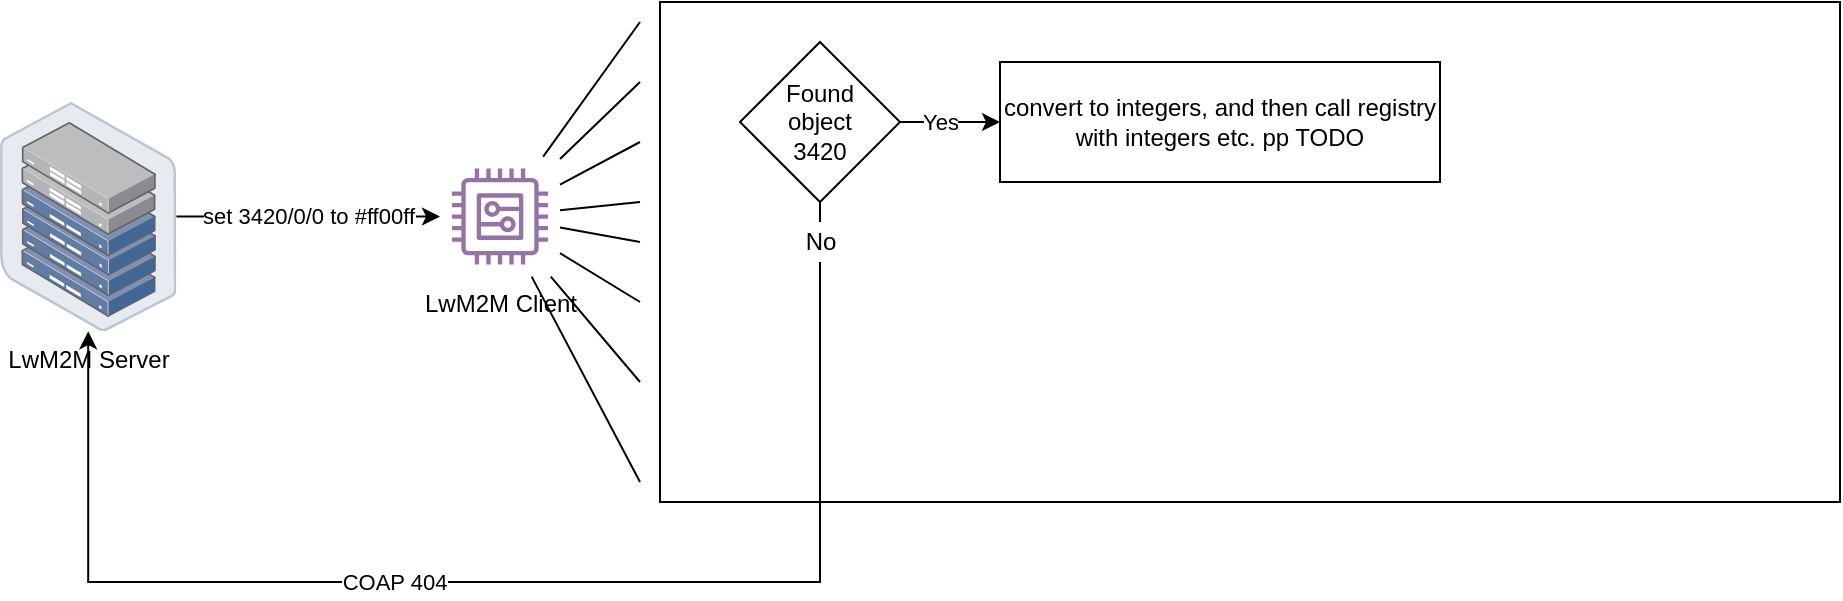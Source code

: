 <mxfile>
    <diagram id="fjN8D4Odn0497USpxgly" name="Page-1">
        <mxGraphModel dx="2543" dy="798" grid="1" gridSize="10" guides="1" tooltips="1" connect="1" arrows="1" fold="1" page="1" pageScale="1" pageWidth="1169" pageHeight="827" background="#FFFFFF" math="0" shadow="0">
            <root>
                <mxCell id="0"/>
                <mxCell id="1" parent="0"/>
                <mxCell id="281" value="" style="rounded=0;whiteSpace=wrap;html=1;" parent="1" vertex="1">
                    <mxGeometry x="-800" y="40" width="590" height="250" as="geometry"/>
                </mxCell>
                <mxCell id="275" value="LwM2M Server" style="points=[];aspect=fixed;html=1;align=center;shadow=0;dashed=0;image;image=img/lib/allied_telesis/storage/Datacenter_Server_Half_Rack_ToR.svg;" parent="1" vertex="1">
                    <mxGeometry x="-1130" y="90" width="88.2" height="114.6" as="geometry"/>
                </mxCell>
                <mxCell id="276" value="set 3420/0/0 to #ff00ff" style="edgeStyle=elbowEdgeStyle;rounded=0;html=1;" parent="1" source="275" target="280" edge="1">
                    <mxGeometry relative="1" as="geometry">
                        <mxPoint x="-950" y="-130" as="sourcePoint"/>
                        <mxPoint x="-920" y="147.3" as="targetPoint"/>
                    </mxGeometry>
                </mxCell>
                <mxCell id="283" value="" style="endArrow=none;html=1;" parent="1" source="280" edge="1">
                    <mxGeometry width="50" height="50" relative="1" as="geometry">
                        <mxPoint x="-920" y="110" as="sourcePoint"/>
                        <mxPoint x="-810" y="50" as="targetPoint"/>
                    </mxGeometry>
                </mxCell>
                <mxCell id="280" value="LwM2M Client" style="sketch=0;outlineConnect=0;strokeColor=#9673a6;fillColor=none;dashed=0;verticalLabelPosition=bottom;verticalAlign=top;align=center;html=1;fontSize=12;fontStyle=0;aspect=fixed;shape=mxgraph.aws4.resourceIcon;resIcon=mxgraph.aws4.generic;" parent="1" vertex="1">
                    <mxGeometry x="-910" y="117.3" width="60" height="60" as="geometry"/>
                </mxCell>
                <mxCell id="284" value="" style="endArrow=none;html=1;" parent="1" source="280" edge="1">
                    <mxGeometry width="50" height="50" relative="1" as="geometry">
                        <mxPoint x="-848.417" y="127.3" as="sourcePoint"/>
                        <mxPoint x="-810" y="80" as="targetPoint"/>
                    </mxGeometry>
                </mxCell>
                <mxCell id="285" value="" style="endArrow=none;html=1;" parent="1" source="280" edge="1">
                    <mxGeometry width="50" height="50" relative="1" as="geometry">
                        <mxPoint x="-840" y="128.457" as="sourcePoint"/>
                        <mxPoint x="-810" y="160" as="targetPoint"/>
                    </mxGeometry>
                </mxCell>
                <mxCell id="286" value="" style="endArrow=none;html=1;" parent="1" source="280" edge="1">
                    <mxGeometry width="50" height="50" relative="1" as="geometry">
                        <mxPoint x="-830" y="138.457" as="sourcePoint"/>
                        <mxPoint x="-810" y="190" as="targetPoint"/>
                    </mxGeometry>
                </mxCell>
                <mxCell id="287" value="" style="endArrow=none;html=1;" parent="1" source="280" edge="1">
                    <mxGeometry width="50" height="50" relative="1" as="geometry">
                        <mxPoint x="-820" y="148.457" as="sourcePoint"/>
                        <mxPoint x="-810" y="230" as="targetPoint"/>
                    </mxGeometry>
                </mxCell>
                <mxCell id="288" value="" style="endArrow=none;html=1;" parent="1" source="280" edge="1">
                    <mxGeometry width="50" height="50" relative="1" as="geometry">
                        <mxPoint x="-810" y="158.457" as="sourcePoint"/>
                        <mxPoint x="-810" y="280" as="targetPoint"/>
                    </mxGeometry>
                </mxCell>
                <mxCell id="289" value="" style="endArrow=none;html=1;" parent="1" source="280" edge="1">
                    <mxGeometry width="50" height="50" relative="1" as="geometry">
                        <mxPoint x="-800" y="168.457" as="sourcePoint"/>
                        <mxPoint x="-810" y="110" as="targetPoint"/>
                    </mxGeometry>
                </mxCell>
                <mxCell id="290" value="" style="endArrow=none;html=1;" parent="1" source="280" edge="1">
                    <mxGeometry width="50" height="50" relative="1" as="geometry">
                        <mxPoint x="-790" y="178.457" as="sourcePoint"/>
                        <mxPoint x="-810" y="140" as="targetPoint"/>
                    </mxGeometry>
                </mxCell>
                <mxCell id="291" value="convert to integers, and then call registry with integers etc. pp TODO" style="rounded=0;whiteSpace=wrap;html=1;" parent="1" vertex="1">
                    <mxGeometry x="-630" y="70" width="220" height="60" as="geometry"/>
                </mxCell>
                <mxCell id="293" value="COAP 404" style="edgeStyle=elbowEdgeStyle;rounded=0;html=1;startArrow=none;" edge="1" parent="1" source="297" target="275">
                    <mxGeometry x="0.145" relative="1" as="geometry">
                        <mxPoint x="-720" y="190" as="targetPoint"/>
                        <mxPoint as="offset"/>
                        <Array as="points">
                            <mxPoint x="-820" y="330"/>
                        </Array>
                    </mxGeometry>
                </mxCell>
                <mxCell id="294" value="Found &lt;br&gt;object&lt;br&gt;3420" style="rhombus;whiteSpace=wrap;html=1;" vertex="1" parent="1">
                    <mxGeometry x="-760" y="60" width="80" height="80" as="geometry"/>
                </mxCell>
                <mxCell id="297" value="No" style="text;html=1;align=center;verticalAlign=middle;resizable=0;points=[];autosize=1;strokeColor=none;fillColor=none;" vertex="1" parent="1">
                    <mxGeometry x="-735" y="150" width="30" height="20" as="geometry"/>
                </mxCell>
                <mxCell id="298" value="" style="edgeStyle=elbowEdgeStyle;rounded=0;html=1;endArrow=none;" edge="1" parent="1" source="294" target="297">
                    <mxGeometry x="0.145" relative="1" as="geometry">
                        <mxPoint x="-1085.9" y="204.6" as="targetPoint"/>
                        <mxPoint as="offset"/>
                        <mxPoint x="-720" y="140" as="sourcePoint"/>
                        <Array as="points"/>
                    </mxGeometry>
                </mxCell>
                <mxCell id="299" value="Yes" style="edgeStyle=elbowEdgeStyle;rounded=0;html=1;" edge="1" parent="1" source="294" target="291">
                    <mxGeometry x="-0.2" relative="1" as="geometry">
                        <mxPoint x="-620" y="-130" as="targetPoint"/>
                        <mxPoint as="offset"/>
                        <mxPoint x="-660" y="-130" as="sourcePoint"/>
                    </mxGeometry>
                </mxCell>
            </root>
        </mxGraphModel>
    </diagram>
</mxfile>